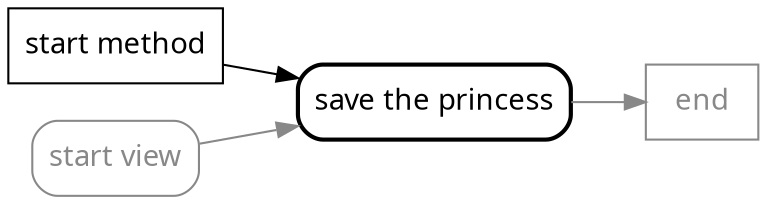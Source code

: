 digraph {
	graph [rankdir=LR]
	node [fillcolor=white fontname="sans-serif" shape=rect style=filled]
	end [color="#888888" fontcolor="#888888" style=filled]
	"save the princess" [color=black fontcolor=black href="/simple/save_the_princess/2/" peripheries=1 style="filled, rounded, bold"]
	"start method" [color=black fontcolor=black peripheries=1 style=filled]
	"start view" [color="#888888" fontcolor="#888888" style="filled, rounded"]
	"save the princess" -> end [color="#888888"]
	"start method" -> "save the princess" [color=black]
	"start view" -> "save the princess" [color="#888888"]
}

